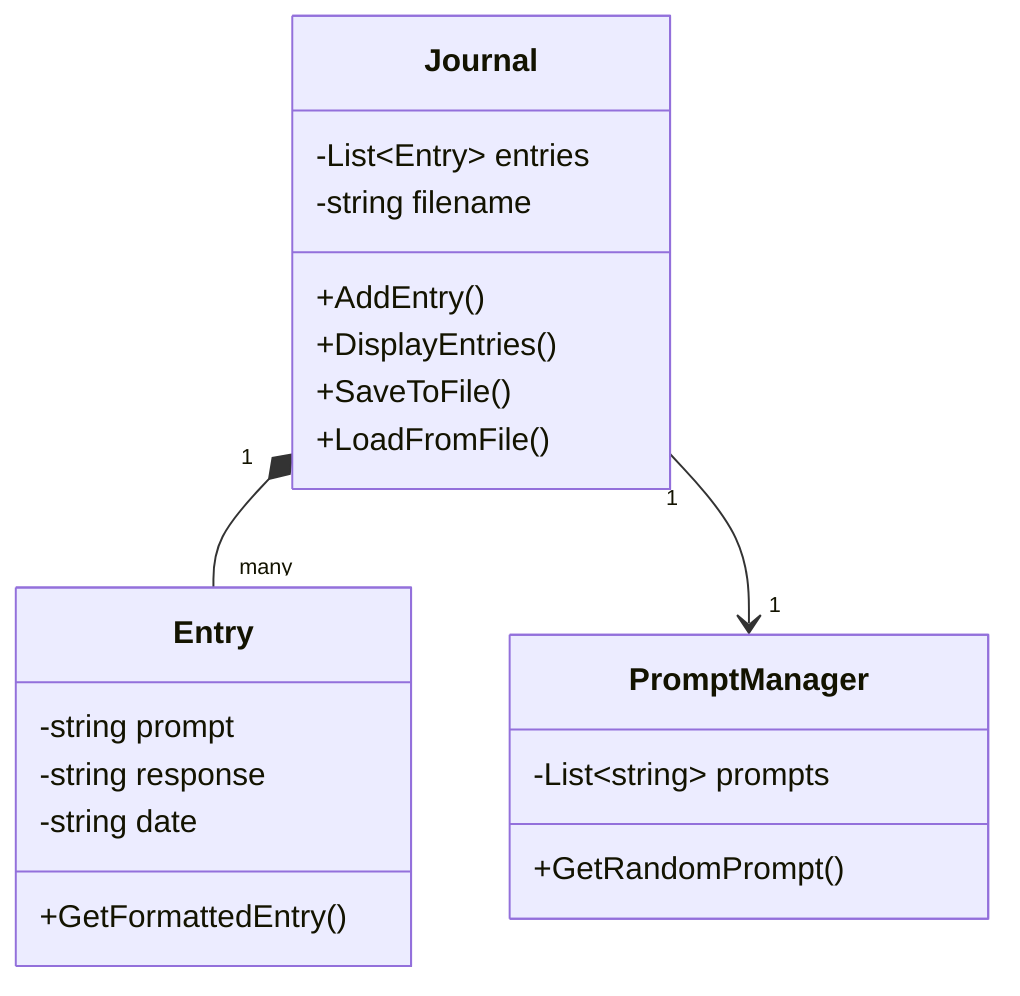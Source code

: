 classDiagram
    class Journal {
        -List~Entry~ entries
        -string filename
        +AddEntry()
        +DisplayEntries()
        +SaveToFile()
        +LoadFromFile()
    }
    class Entry {
        -string prompt
        -string response
        -string date
        +GetFormattedEntry()
    }
    class PromptManager {
        -List~string~ prompts
        +GetRandomPrompt()
    }
    Journal "1" *-- "many" Entry
    Journal "1" --> "1" PromptManager